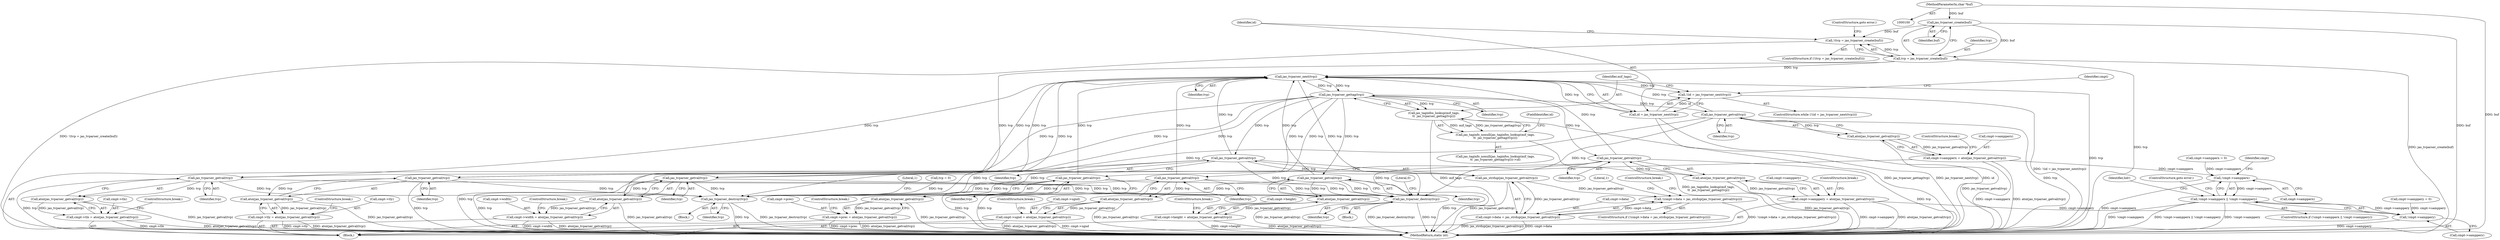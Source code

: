 digraph "0_jasper_df5d2867e8004e51e18b89865bc4aa69229227b3@API" {
"1000170" [label="(Call,jas_tvparser_create(buf))"];
"1000102" [label="(MethodParameterIn,char *buf)"];
"1000167" [label="(Call,!(tvp = jas_tvparser_create(buf)))"];
"1000168" [label="(Call,tvp = jas_tvparser_create(buf))"];
"1000178" [label="(Call,jas_tvparser_next(tvp))"];
"1000175" [label="(Call,!(id = jas_tvparser_next(tvp)))"];
"1000176" [label="(Call,id = jas_tvparser_next(tvp))"];
"1000186" [label="(Call,jas_tvparser_gettag(tvp))"];
"1000184" [label="(Call,jas_taginfos_lookup(mif_tags,\n\t\t  jas_tvparser_gettag(tvp)))"];
"1000183" [label="(Call,jas_taginfo_nonull(jas_taginfos_lookup(mif_tags,\n\t\t  jas_tvparser_gettag(tvp))))"];
"1000196" [label="(Call,jas_tvparser_getval(tvp))"];
"1000195" [label="(Call,atoi(jas_tvparser_getval(tvp)))"];
"1000191" [label="(Call,cmpt->tlx = atoi(jas_tvparser_getval(tvp)))"];
"1000298" [label="(Call,jas_tvparser_destroy(tvp))"];
"1000311" [label="(Call,jas_tvparser_destroy(tvp))"];
"1000205" [label="(Call,jas_tvparser_getval(tvp))"];
"1000204" [label="(Call,atoi(jas_tvparser_getval(tvp)))"];
"1000200" [label="(Call,cmpt->tly = atoi(jas_tvparser_getval(tvp)))"];
"1000214" [label="(Call,jas_tvparser_getval(tvp))"];
"1000213" [label="(Call,atoi(jas_tvparser_getval(tvp)))"];
"1000209" [label="(Call,cmpt->width = atoi(jas_tvparser_getval(tvp)))"];
"1000223" [label="(Call,jas_tvparser_getval(tvp))"];
"1000222" [label="(Call,atoi(jas_tvparser_getval(tvp)))"];
"1000218" [label="(Call,cmpt->height = atoi(jas_tvparser_getval(tvp)))"];
"1000232" [label="(Call,jas_tvparser_getval(tvp))"];
"1000231" [label="(Call,atoi(jas_tvparser_getval(tvp)))"];
"1000227" [label="(Call,cmpt->sampperx = atoi(jas_tvparser_getval(tvp)))"];
"1000279" [label="(Call,!cmpt->sampperx)"];
"1000278" [label="(Call,!cmpt->sampperx || !cmpt->samppery)"];
"1000241" [label="(Call,jas_tvparser_getval(tvp))"];
"1000240" [label="(Call,atoi(jas_tvparser_getval(tvp)))"];
"1000236" [label="(Call,cmpt->samppery = atoi(jas_tvparser_getval(tvp)))"];
"1000283" [label="(Call,!cmpt->samppery)"];
"1000250" [label="(Call,jas_tvparser_getval(tvp))"];
"1000249" [label="(Call,atoi(jas_tvparser_getval(tvp)))"];
"1000245" [label="(Call,cmpt->prec = atoi(jas_tvparser_getval(tvp)))"];
"1000259" [label="(Call,jas_tvparser_getval(tvp))"];
"1000258" [label="(Call,atoi(jas_tvparser_getval(tvp)))"];
"1000254" [label="(Call,cmpt->sgnd = atoi(jas_tvparser_getval(tvp)))"];
"1000270" [label="(Call,jas_tvparser_getval(tvp))"];
"1000269" [label="(Call,jas_strdup(jas_tvparser_getval(tvp)))"];
"1000264" [label="(Call,!(cmpt->data = jas_strdup(jas_tvparser_getval(tvp))))"];
"1000265" [label="(Call,cmpt->data = jas_strdup(jas_tvparser_getval(tvp)))"];
"1000135" [label="(Call,cmpt->samppery = 0)"];
"1000219" [label="(Call,cmpt->height)"];
"1000263" [label="(ControlStructure,if (!(cmpt->data = jas_strdup(jas_tvparser_getval(tvp)))))"];
"1000249" [label="(Call,atoi(jas_tvparser_getval(tvp)))"];
"1000245" [label="(Call,cmpt->prec = atoi(jas_tvparser_getval(tvp)))"];
"1000191" [label="(Call,cmpt->tlx = atoi(jas_tvparser_getval(tvp)))"];
"1000250" [label="(Call,jas_tvparser_getval(tvp))"];
"1000213" [label="(Call,atoi(jas_tvparser_getval(tvp)))"];
"1000280" [label="(Call,cmpt->sampperx)"];
"1000176" [label="(Call,id = jas_tvparser_next(tvp))"];
"1000232" [label="(Call,jas_tvparser_getval(tvp))"];
"1000266" [label="(Call,cmpt->data)"];
"1000179" [label="(Identifier,tvp)"];
"1000192" [label="(Call,cmpt->tlx)"];
"1000291" [label="(Identifier,hdr)"];
"1000275" [label="(Literal,1)"];
"1000281" [label="(Identifier,cmpt)"];
"1000254" [label="(Call,cmpt->sgnd = atoi(jas_tvparser_getval(tvp)))"];
"1000196" [label="(Call,jas_tvparser_getval(tvp))"];
"1000312" [label="(Identifier,tvp)"];
"1000270" [label="(Call,jas_tvparser_getval(tvp))"];
"1000278" [label="(Call,!cmpt->sampperx || !cmpt->samppery)"];
"1000222" [label="(Call,atoi(jas_tvparser_getval(tvp)))"];
"1000186" [label="(Call,jas_tvparser_gettag(tvp))"];
"1000183" [label="(Call,jas_taginfo_nonull(jas_taginfos_lookup(mif_tags,\n\t\t  jas_tvparser_gettag(tvp))))"];
"1000228" [label="(Call,cmpt->sampperx)"];
"1000185" [label="(Identifier,mif_tags)"];
"1000166" [label="(ControlStructure,if (!(tvp = jas_tvparser_create(buf))))"];
"1000288" [label="(ControlStructure,goto error;)"];
"1000261" [label="(ControlStructure,break;)"];
"1000243" [label="(ControlStructure,break;)"];
"1000177" [label="(Identifier,id)"];
"1000277" [label="(ControlStructure,if (!cmpt->sampperx || !cmpt->samppery))"];
"1000170" [label="(Call,jas_tvparser_create(buf))"];
"1000236" [label="(Call,cmpt->samppery = atoi(jas_tvparser_getval(tvp)))"];
"1000283" [label="(Call,!cmpt->samppery)"];
"1000299" [label="(Identifier,tvp)"];
"1000167" [label="(Call,!(tvp = jas_tvparser_create(buf)))"];
"1000205" [label="(Call,jas_tvparser_getval(tvp))"];
"1000174" [label="(ControlStructure,while (!(id = jas_tvparser_next(tvp))))"];
"1000260" [label="(Identifier,tvp)"];
"1000184" [label="(Call,jas_taginfos_lookup(mif_tags,\n\t\t  jas_tvparser_gettag(tvp)))"];
"1000182" [label="(Call,jas_taginfo_nonull(jas_taginfos_lookup(mif_tags,\n\t\t  jas_tvparser_gettag(tvp)))->id)"];
"1000233" [label="(Identifier,tvp)"];
"1000284" [label="(Call,cmpt->samppery)"];
"1000259" [label="(Call,jas_tvparser_getval(tvp))"];
"1000207" [label="(ControlStructure,break;)"];
"1000237" [label="(Call,cmpt->samppery)"];
"1000298" [label="(Call,jas_tvparser_destroy(tvp))"];
"1000231" [label="(Call,atoi(jas_tvparser_getval(tvp)))"];
"1000251" [label="(Identifier,tvp)"];
"1000240" [label="(Call,atoi(jas_tvparser_getval(tvp)))"];
"1000224" [label="(Identifier,tvp)"];
"1000103" [label="(Block,)"];
"1000311" [label="(Call,jas_tvparser_destroy(tvp))"];
"1000187" [label="(Identifier,tvp)"];
"1000215" [label="(Identifier,tvp)"];
"1000225" [label="(ControlStructure,break;)"];
"1000201" [label="(Call,cmpt->tly)"];
"1000315" [label="(Literal,1)"];
"1000279" [label="(Call,!cmpt->sampperx)"];
"1000130" [label="(Call,cmpt->sampperx = 0)"];
"1000169" [label="(Identifier,tvp)"];
"1000189" [label="(Block,)"];
"1000209" [label="(Call,cmpt->width = atoi(jas_tvparser_getval(tvp)))"];
"1000168" [label="(Call,tvp = jas_tvparser_create(buf))"];
"1000188" [label="(FieldIdentifier,id)"];
"1000200" [label="(Call,cmpt->tly = atoi(jas_tvparser_getval(tvp)))"];
"1000264" [label="(Call,!(cmpt->data = jas_strdup(jas_tvparser_getval(tvp))))"];
"1000206" [label="(Identifier,tvp)"];
"1000310" [label="(Block,)"];
"1000110" [label="(Call,tvp = 0)"];
"1000195" [label="(Call,atoi(jas_tvparser_getval(tvp)))"];
"1000218" [label="(Call,cmpt->height = atoi(jas_tvparser_getval(tvp)))"];
"1000223" [label="(Call,jas_tvparser_getval(tvp))"];
"1000234" [label="(ControlStructure,break;)"];
"1000246" [label="(Call,cmpt->prec)"];
"1000198" [label="(ControlStructure,break;)"];
"1000197" [label="(Identifier,tvp)"];
"1000269" [label="(Call,jas_strdup(jas_tvparser_getval(tvp)))"];
"1000265" [label="(Call,cmpt->data = jas_strdup(jas_tvparser_getval(tvp)))"];
"1000175" [label="(Call,!(id = jas_tvparser_next(tvp)))"];
"1000271" [label="(Identifier,tvp)"];
"1000204" [label="(Call,atoi(jas_tvparser_getval(tvp)))"];
"1000214" [label="(Call,jas_tvparser_getval(tvp))"];
"1000216" [label="(ControlStructure,break;)"];
"1000242" [label="(Identifier,tvp)"];
"1000210" [label="(Call,cmpt->width)"];
"1000258" [label="(Call,atoi(jas_tvparser_getval(tvp)))"];
"1000102" [label="(MethodParameterIn,char *buf)"];
"1000178" [label="(Call,jas_tvparser_next(tvp))"];
"1000173" [label="(ControlStructure,goto error;)"];
"1000241" [label="(Call,jas_tvparser_getval(tvp))"];
"1000301" [label="(Literal,0)"];
"1000227" [label="(Call,cmpt->sampperx = atoi(jas_tvparser_getval(tvp)))"];
"1000316" [label="(MethodReturn,static int)"];
"1000285" [label="(Identifier,cmpt)"];
"1000252" [label="(ControlStructure,break;)"];
"1000276" [label="(ControlStructure,break;)"];
"1000171" [label="(Identifier,buf)"];
"1000255" [label="(Call,cmpt->sgnd)"];
"1000170" -> "1000168"  [label="AST: "];
"1000170" -> "1000171"  [label="CFG: "];
"1000171" -> "1000170"  [label="AST: "];
"1000168" -> "1000170"  [label="CFG: "];
"1000170" -> "1000316"  [label="DDG: buf"];
"1000170" -> "1000167"  [label="DDG: buf"];
"1000170" -> "1000168"  [label="DDG: buf"];
"1000102" -> "1000170"  [label="DDG: buf"];
"1000102" -> "1000100"  [label="AST: "];
"1000102" -> "1000316"  [label="DDG: buf"];
"1000167" -> "1000166"  [label="AST: "];
"1000167" -> "1000168"  [label="CFG: "];
"1000168" -> "1000167"  [label="AST: "];
"1000173" -> "1000167"  [label="CFG: "];
"1000177" -> "1000167"  [label="CFG: "];
"1000167" -> "1000316"  [label="DDG: !(tvp = jas_tvparser_create(buf))"];
"1000168" -> "1000167"  [label="DDG: tvp"];
"1000169" -> "1000168"  [label="AST: "];
"1000168" -> "1000316"  [label="DDG: tvp"];
"1000168" -> "1000316"  [label="DDG: jas_tvparser_create(buf)"];
"1000168" -> "1000178"  [label="DDG: tvp"];
"1000168" -> "1000311"  [label="DDG: tvp"];
"1000178" -> "1000176"  [label="AST: "];
"1000178" -> "1000179"  [label="CFG: "];
"1000179" -> "1000178"  [label="AST: "];
"1000176" -> "1000178"  [label="CFG: "];
"1000178" -> "1000316"  [label="DDG: tvp"];
"1000178" -> "1000175"  [label="DDG: tvp"];
"1000178" -> "1000176"  [label="DDG: tvp"];
"1000259" -> "1000178"  [label="DDG: tvp"];
"1000186" -> "1000178"  [label="DDG: tvp"];
"1000250" -> "1000178"  [label="DDG: tvp"];
"1000232" -> "1000178"  [label="DDG: tvp"];
"1000205" -> "1000178"  [label="DDG: tvp"];
"1000196" -> "1000178"  [label="DDG: tvp"];
"1000241" -> "1000178"  [label="DDG: tvp"];
"1000214" -> "1000178"  [label="DDG: tvp"];
"1000270" -> "1000178"  [label="DDG: tvp"];
"1000223" -> "1000178"  [label="DDG: tvp"];
"1000178" -> "1000186"  [label="DDG: tvp"];
"1000178" -> "1000298"  [label="DDG: tvp"];
"1000178" -> "1000311"  [label="DDG: tvp"];
"1000175" -> "1000174"  [label="AST: "];
"1000175" -> "1000176"  [label="CFG: "];
"1000176" -> "1000175"  [label="AST: "];
"1000185" -> "1000175"  [label="CFG: "];
"1000281" -> "1000175"  [label="CFG: "];
"1000175" -> "1000316"  [label="DDG: !(id = jas_tvparser_next(tvp))"];
"1000176" -> "1000175"  [label="DDG: id"];
"1000177" -> "1000176"  [label="AST: "];
"1000176" -> "1000316"  [label="DDG: jas_tvparser_next(tvp)"];
"1000176" -> "1000316"  [label="DDG: id"];
"1000186" -> "1000184"  [label="AST: "];
"1000186" -> "1000187"  [label="CFG: "];
"1000187" -> "1000186"  [label="AST: "];
"1000184" -> "1000186"  [label="CFG: "];
"1000186" -> "1000184"  [label="DDG: tvp"];
"1000186" -> "1000196"  [label="DDG: tvp"];
"1000186" -> "1000205"  [label="DDG: tvp"];
"1000186" -> "1000214"  [label="DDG: tvp"];
"1000186" -> "1000223"  [label="DDG: tvp"];
"1000186" -> "1000232"  [label="DDG: tvp"];
"1000186" -> "1000241"  [label="DDG: tvp"];
"1000186" -> "1000250"  [label="DDG: tvp"];
"1000186" -> "1000259"  [label="DDG: tvp"];
"1000186" -> "1000270"  [label="DDG: tvp"];
"1000184" -> "1000183"  [label="AST: "];
"1000185" -> "1000184"  [label="AST: "];
"1000183" -> "1000184"  [label="CFG: "];
"1000184" -> "1000316"  [label="DDG: mif_tags"];
"1000184" -> "1000316"  [label="DDG: jas_tvparser_gettag(tvp)"];
"1000184" -> "1000183"  [label="DDG: mif_tags"];
"1000184" -> "1000183"  [label="DDG: jas_tvparser_gettag(tvp)"];
"1000183" -> "1000182"  [label="AST: "];
"1000188" -> "1000183"  [label="CFG: "];
"1000183" -> "1000316"  [label="DDG: jas_taginfos_lookup(mif_tags,\n\t\t  jas_tvparser_gettag(tvp))"];
"1000196" -> "1000195"  [label="AST: "];
"1000196" -> "1000197"  [label="CFG: "];
"1000197" -> "1000196"  [label="AST: "];
"1000195" -> "1000196"  [label="CFG: "];
"1000196" -> "1000316"  [label="DDG: tvp"];
"1000196" -> "1000195"  [label="DDG: tvp"];
"1000196" -> "1000298"  [label="DDG: tvp"];
"1000196" -> "1000311"  [label="DDG: tvp"];
"1000195" -> "1000191"  [label="AST: "];
"1000191" -> "1000195"  [label="CFG: "];
"1000195" -> "1000316"  [label="DDG: jas_tvparser_getval(tvp)"];
"1000195" -> "1000191"  [label="DDG: jas_tvparser_getval(tvp)"];
"1000191" -> "1000189"  [label="AST: "];
"1000192" -> "1000191"  [label="AST: "];
"1000198" -> "1000191"  [label="CFG: "];
"1000191" -> "1000316"  [label="DDG: atoi(jas_tvparser_getval(tvp))"];
"1000191" -> "1000316"  [label="DDG: cmpt->tlx"];
"1000298" -> "1000103"  [label="AST: "];
"1000298" -> "1000299"  [label="CFG: "];
"1000299" -> "1000298"  [label="AST: "];
"1000301" -> "1000298"  [label="CFG: "];
"1000298" -> "1000316"  [label="DDG: jas_tvparser_destroy(tvp)"];
"1000298" -> "1000316"  [label="DDG: tvp"];
"1000259" -> "1000298"  [label="DDG: tvp"];
"1000250" -> "1000298"  [label="DDG: tvp"];
"1000232" -> "1000298"  [label="DDG: tvp"];
"1000205" -> "1000298"  [label="DDG: tvp"];
"1000241" -> "1000298"  [label="DDG: tvp"];
"1000214" -> "1000298"  [label="DDG: tvp"];
"1000270" -> "1000298"  [label="DDG: tvp"];
"1000223" -> "1000298"  [label="DDG: tvp"];
"1000311" -> "1000310"  [label="AST: "];
"1000311" -> "1000312"  [label="CFG: "];
"1000312" -> "1000311"  [label="AST: "];
"1000315" -> "1000311"  [label="CFG: "];
"1000311" -> "1000316"  [label="DDG: tvp"];
"1000311" -> "1000316"  [label="DDG: jas_tvparser_destroy(tvp)"];
"1000259" -> "1000311"  [label="DDG: tvp"];
"1000250" -> "1000311"  [label="DDG: tvp"];
"1000232" -> "1000311"  [label="DDG: tvp"];
"1000205" -> "1000311"  [label="DDG: tvp"];
"1000241" -> "1000311"  [label="DDG: tvp"];
"1000214" -> "1000311"  [label="DDG: tvp"];
"1000223" -> "1000311"  [label="DDG: tvp"];
"1000110" -> "1000311"  [label="DDG: tvp"];
"1000270" -> "1000311"  [label="DDG: tvp"];
"1000205" -> "1000204"  [label="AST: "];
"1000205" -> "1000206"  [label="CFG: "];
"1000206" -> "1000205"  [label="AST: "];
"1000204" -> "1000205"  [label="CFG: "];
"1000205" -> "1000316"  [label="DDG: tvp"];
"1000205" -> "1000204"  [label="DDG: tvp"];
"1000204" -> "1000200"  [label="AST: "];
"1000200" -> "1000204"  [label="CFG: "];
"1000204" -> "1000316"  [label="DDG: jas_tvparser_getval(tvp)"];
"1000204" -> "1000200"  [label="DDG: jas_tvparser_getval(tvp)"];
"1000200" -> "1000189"  [label="AST: "];
"1000201" -> "1000200"  [label="AST: "];
"1000207" -> "1000200"  [label="CFG: "];
"1000200" -> "1000316"  [label="DDG: cmpt->tly"];
"1000200" -> "1000316"  [label="DDG: atoi(jas_tvparser_getval(tvp))"];
"1000214" -> "1000213"  [label="AST: "];
"1000214" -> "1000215"  [label="CFG: "];
"1000215" -> "1000214"  [label="AST: "];
"1000213" -> "1000214"  [label="CFG: "];
"1000214" -> "1000316"  [label="DDG: tvp"];
"1000214" -> "1000213"  [label="DDG: tvp"];
"1000213" -> "1000209"  [label="AST: "];
"1000209" -> "1000213"  [label="CFG: "];
"1000213" -> "1000316"  [label="DDG: jas_tvparser_getval(tvp)"];
"1000213" -> "1000209"  [label="DDG: jas_tvparser_getval(tvp)"];
"1000209" -> "1000189"  [label="AST: "];
"1000210" -> "1000209"  [label="AST: "];
"1000216" -> "1000209"  [label="CFG: "];
"1000209" -> "1000316"  [label="DDG: cmpt->width"];
"1000209" -> "1000316"  [label="DDG: atoi(jas_tvparser_getval(tvp))"];
"1000223" -> "1000222"  [label="AST: "];
"1000223" -> "1000224"  [label="CFG: "];
"1000224" -> "1000223"  [label="AST: "];
"1000222" -> "1000223"  [label="CFG: "];
"1000223" -> "1000316"  [label="DDG: tvp"];
"1000223" -> "1000222"  [label="DDG: tvp"];
"1000222" -> "1000218"  [label="AST: "];
"1000218" -> "1000222"  [label="CFG: "];
"1000222" -> "1000316"  [label="DDG: jas_tvparser_getval(tvp)"];
"1000222" -> "1000218"  [label="DDG: jas_tvparser_getval(tvp)"];
"1000218" -> "1000189"  [label="AST: "];
"1000219" -> "1000218"  [label="AST: "];
"1000225" -> "1000218"  [label="CFG: "];
"1000218" -> "1000316"  [label="DDG: cmpt->height"];
"1000218" -> "1000316"  [label="DDG: atoi(jas_tvparser_getval(tvp))"];
"1000232" -> "1000231"  [label="AST: "];
"1000232" -> "1000233"  [label="CFG: "];
"1000233" -> "1000232"  [label="AST: "];
"1000231" -> "1000232"  [label="CFG: "];
"1000232" -> "1000316"  [label="DDG: tvp"];
"1000232" -> "1000231"  [label="DDG: tvp"];
"1000231" -> "1000227"  [label="AST: "];
"1000227" -> "1000231"  [label="CFG: "];
"1000231" -> "1000316"  [label="DDG: jas_tvparser_getval(tvp)"];
"1000231" -> "1000227"  [label="DDG: jas_tvparser_getval(tvp)"];
"1000227" -> "1000189"  [label="AST: "];
"1000228" -> "1000227"  [label="AST: "];
"1000234" -> "1000227"  [label="CFG: "];
"1000227" -> "1000316"  [label="DDG: cmpt->sampperx"];
"1000227" -> "1000316"  [label="DDG: atoi(jas_tvparser_getval(tvp))"];
"1000227" -> "1000279"  [label="DDG: cmpt->sampperx"];
"1000279" -> "1000278"  [label="AST: "];
"1000279" -> "1000280"  [label="CFG: "];
"1000280" -> "1000279"  [label="AST: "];
"1000285" -> "1000279"  [label="CFG: "];
"1000278" -> "1000279"  [label="CFG: "];
"1000279" -> "1000316"  [label="DDG: cmpt->sampperx"];
"1000279" -> "1000278"  [label="DDG: cmpt->sampperx"];
"1000130" -> "1000279"  [label="DDG: cmpt->sampperx"];
"1000278" -> "1000277"  [label="AST: "];
"1000278" -> "1000283"  [label="CFG: "];
"1000283" -> "1000278"  [label="AST: "];
"1000288" -> "1000278"  [label="CFG: "];
"1000291" -> "1000278"  [label="CFG: "];
"1000278" -> "1000316"  [label="DDG: !cmpt->sampperx || !cmpt->samppery"];
"1000278" -> "1000316"  [label="DDG: !cmpt->samppery"];
"1000278" -> "1000316"  [label="DDG: !cmpt->sampperx"];
"1000283" -> "1000278"  [label="DDG: cmpt->samppery"];
"1000241" -> "1000240"  [label="AST: "];
"1000241" -> "1000242"  [label="CFG: "];
"1000242" -> "1000241"  [label="AST: "];
"1000240" -> "1000241"  [label="CFG: "];
"1000241" -> "1000316"  [label="DDG: tvp"];
"1000241" -> "1000240"  [label="DDG: tvp"];
"1000240" -> "1000236"  [label="AST: "];
"1000236" -> "1000240"  [label="CFG: "];
"1000240" -> "1000316"  [label="DDG: jas_tvparser_getval(tvp)"];
"1000240" -> "1000236"  [label="DDG: jas_tvparser_getval(tvp)"];
"1000236" -> "1000189"  [label="AST: "];
"1000237" -> "1000236"  [label="AST: "];
"1000243" -> "1000236"  [label="CFG: "];
"1000236" -> "1000316"  [label="DDG: cmpt->samppery"];
"1000236" -> "1000316"  [label="DDG: atoi(jas_tvparser_getval(tvp))"];
"1000236" -> "1000283"  [label="DDG: cmpt->samppery"];
"1000283" -> "1000284"  [label="CFG: "];
"1000284" -> "1000283"  [label="AST: "];
"1000283" -> "1000316"  [label="DDG: cmpt->samppery"];
"1000135" -> "1000283"  [label="DDG: cmpt->samppery"];
"1000250" -> "1000249"  [label="AST: "];
"1000250" -> "1000251"  [label="CFG: "];
"1000251" -> "1000250"  [label="AST: "];
"1000249" -> "1000250"  [label="CFG: "];
"1000250" -> "1000316"  [label="DDG: tvp"];
"1000250" -> "1000249"  [label="DDG: tvp"];
"1000249" -> "1000245"  [label="AST: "];
"1000245" -> "1000249"  [label="CFG: "];
"1000249" -> "1000316"  [label="DDG: jas_tvparser_getval(tvp)"];
"1000249" -> "1000245"  [label="DDG: jas_tvparser_getval(tvp)"];
"1000245" -> "1000189"  [label="AST: "];
"1000246" -> "1000245"  [label="AST: "];
"1000252" -> "1000245"  [label="CFG: "];
"1000245" -> "1000316"  [label="DDG: cmpt->prec"];
"1000245" -> "1000316"  [label="DDG: atoi(jas_tvparser_getval(tvp))"];
"1000259" -> "1000258"  [label="AST: "];
"1000259" -> "1000260"  [label="CFG: "];
"1000260" -> "1000259"  [label="AST: "];
"1000258" -> "1000259"  [label="CFG: "];
"1000259" -> "1000316"  [label="DDG: tvp"];
"1000259" -> "1000258"  [label="DDG: tvp"];
"1000258" -> "1000254"  [label="AST: "];
"1000254" -> "1000258"  [label="CFG: "];
"1000258" -> "1000316"  [label="DDG: jas_tvparser_getval(tvp)"];
"1000258" -> "1000254"  [label="DDG: jas_tvparser_getval(tvp)"];
"1000254" -> "1000189"  [label="AST: "];
"1000255" -> "1000254"  [label="AST: "];
"1000261" -> "1000254"  [label="CFG: "];
"1000254" -> "1000316"  [label="DDG: cmpt->sgnd"];
"1000254" -> "1000316"  [label="DDG: atoi(jas_tvparser_getval(tvp))"];
"1000270" -> "1000269"  [label="AST: "];
"1000270" -> "1000271"  [label="CFG: "];
"1000271" -> "1000270"  [label="AST: "];
"1000269" -> "1000270"  [label="CFG: "];
"1000270" -> "1000316"  [label="DDG: tvp"];
"1000270" -> "1000269"  [label="DDG: tvp"];
"1000269" -> "1000265"  [label="AST: "];
"1000265" -> "1000269"  [label="CFG: "];
"1000269" -> "1000316"  [label="DDG: jas_tvparser_getval(tvp)"];
"1000269" -> "1000264"  [label="DDG: jas_tvparser_getval(tvp)"];
"1000269" -> "1000265"  [label="DDG: jas_tvparser_getval(tvp)"];
"1000264" -> "1000263"  [label="AST: "];
"1000264" -> "1000265"  [label="CFG: "];
"1000265" -> "1000264"  [label="AST: "];
"1000275" -> "1000264"  [label="CFG: "];
"1000276" -> "1000264"  [label="CFG: "];
"1000264" -> "1000316"  [label="DDG: !(cmpt->data = jas_strdup(jas_tvparser_getval(tvp)))"];
"1000265" -> "1000264"  [label="DDG: cmpt->data"];
"1000266" -> "1000265"  [label="AST: "];
"1000265" -> "1000316"  [label="DDG: cmpt->data"];
"1000265" -> "1000316"  [label="DDG: jas_strdup(jas_tvparser_getval(tvp))"];
}
